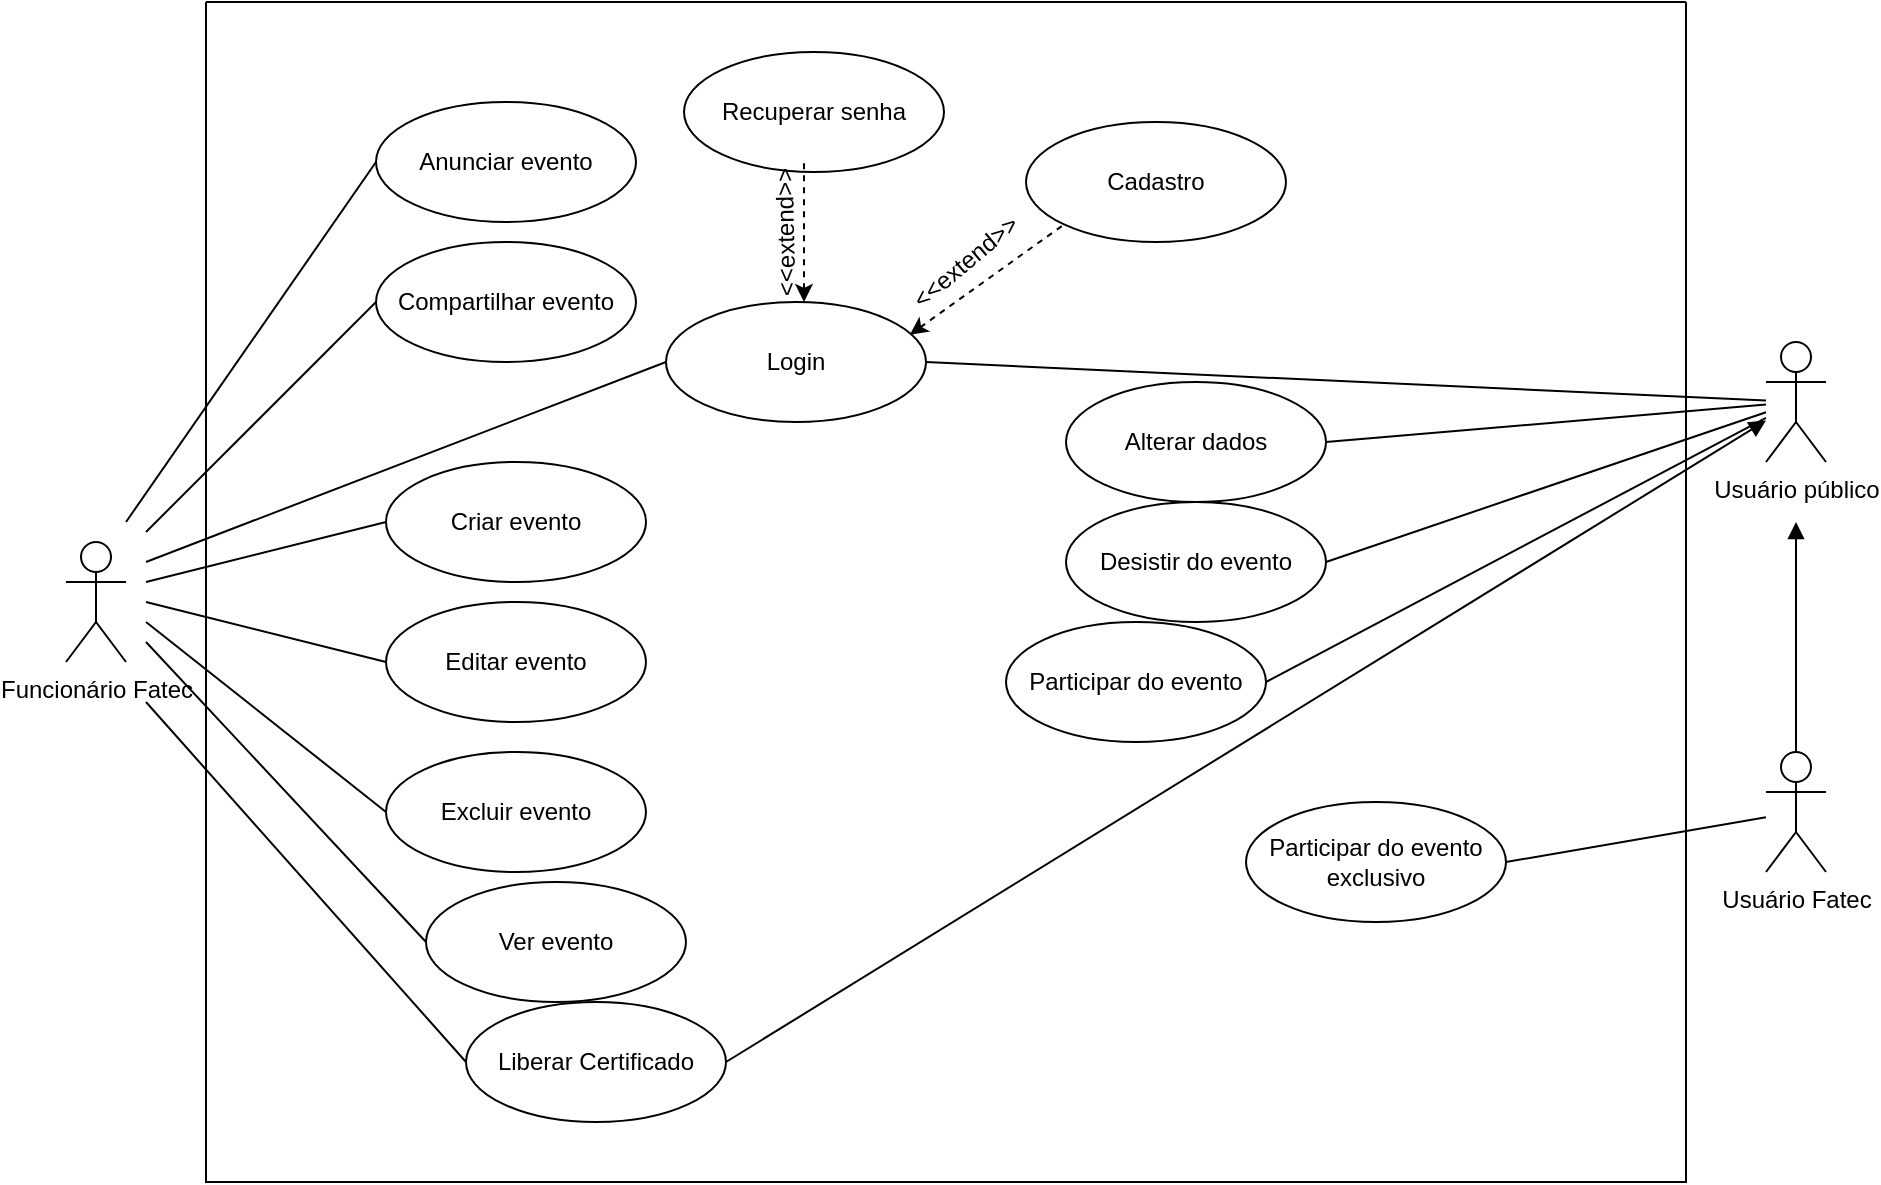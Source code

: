 <mxfile version="20.5.1" type="device"><diagram id="kmAMPLavh_0fOpeIxiOX" name="Página-1"><mxGraphModel dx="1422" dy="1906" grid="1" gridSize="10" guides="1" tooltips="1" connect="1" arrows="1" fold="1" page="1" pageScale="1" pageWidth="827" pageHeight="1169" math="0" shadow="0"><root><mxCell id="0"/><mxCell id="1" parent="0"/><mxCell id="rUA-0qXaWChVwLeQL5aX-8" style="edgeStyle=orthogonalEdgeStyle;rounded=0;orthogonalLoop=1;jettySize=auto;html=1;exitX=0.5;exitY=0;exitDx=0;exitDy=0;exitPerimeter=0;endArrow=block;endFill=1;" edge="1" parent="1" source="j4T9SLyl38LFYQQRWxao-4"><mxGeometry relative="1" as="geometry"><mxPoint x="905" y="220" as="targetPoint"/></mxGeometry></mxCell><mxCell id="j4T9SLyl38LFYQQRWxao-4" value="Usuário Fatec" style="shape=umlActor;verticalLabelPosition=bottom;verticalAlign=top;html=1;outlineConnect=0;" parent="1" vertex="1"><mxGeometry x="890" y="335" width="30" height="60" as="geometry"/></mxCell><mxCell id="j4T9SLyl38LFYQQRWxao-5" value="Funcionário Fatec" style="shape=umlActor;verticalLabelPosition=bottom;verticalAlign=top;html=1;outlineConnect=0;" parent="1" vertex="1"><mxGeometry x="40" y="230" width="30" height="60" as="geometry"/></mxCell><mxCell id="j4T9SLyl38LFYQQRWxao-6" value="Login" style="ellipse;whiteSpace=wrap;html=1;" parent="1" vertex="1"><mxGeometry x="340" y="110" width="130" height="60" as="geometry"/></mxCell><mxCell id="j4T9SLyl38LFYQQRWxao-8" value="Cadastro" style="ellipse;whiteSpace=wrap;html=1;" parent="1" vertex="1"><mxGeometry x="520" y="20" width="130" height="60" as="geometry"/></mxCell><mxCell id="j4T9SLyl38LFYQQRWxao-9" value="Recuperar senha" style="ellipse;whiteSpace=wrap;html=1;" parent="1" vertex="1"><mxGeometry x="349" y="-15" width="130" height="60" as="geometry"/></mxCell><mxCell id="j4T9SLyl38LFYQQRWxao-12" value="&amp;lt;&amp;lt;extend&amp;gt;&amp;gt;" style="text;html=1;strokeColor=none;fillColor=none;align=center;verticalAlign=middle;whiteSpace=wrap;rounded=0;rotation=-40;" parent="1" vertex="1"><mxGeometry x="460" y="75" width="60" height="30" as="geometry"/></mxCell><mxCell id="j4T9SLyl38LFYQQRWxao-13" value="" style="endArrow=none;html=1;rounded=0;dashed=1;startArrow=classic;startFill=1;" parent="1" edge="1"><mxGeometry width="50" height="50" relative="1" as="geometry"><mxPoint x="409" y="110" as="sourcePoint"/><mxPoint x="409" y="40" as="targetPoint"/><Array as="points"><mxPoint x="409" y="80"/></Array></mxGeometry></mxCell><mxCell id="j4T9SLyl38LFYQQRWxao-14" value="&amp;lt;&amp;lt;extend&amp;gt;&amp;gt;" style="text;html=1;strokeColor=none;fillColor=none;align=center;verticalAlign=middle;whiteSpace=wrap;rounded=0;rotation=-91;" parent="1" vertex="1"><mxGeometry x="370" y="60" width="60" height="30" as="geometry"/></mxCell><mxCell id="j4T9SLyl38LFYQQRWxao-15" value="Criar evento" style="ellipse;whiteSpace=wrap;html=1;" parent="1" vertex="1"><mxGeometry x="200" y="190" width="130" height="60" as="geometry"/></mxCell><mxCell id="j4T9SLyl38LFYQQRWxao-16" value="Editar evento" style="ellipse;whiteSpace=wrap;html=1;" parent="1" vertex="1"><mxGeometry x="200" y="260" width="130" height="60" as="geometry"/></mxCell><mxCell id="j4T9SLyl38LFYQQRWxao-17" value="Excluir evento" style="ellipse;whiteSpace=wrap;html=1;" parent="1" vertex="1"><mxGeometry x="200" y="335" width="130" height="60" as="geometry"/></mxCell><mxCell id="j4T9SLyl38LFYQQRWxao-19" value="Compartilhar evento" style="ellipse;whiteSpace=wrap;html=1;" parent="1" vertex="1"><mxGeometry x="195" y="80" width="130" height="60" as="geometry"/></mxCell><mxCell id="j4T9SLyl38LFYQQRWxao-21" value="" style="endArrow=none;html=1;rounded=0;exitX=0;exitY=0.5;exitDx=0;exitDy=0;" parent="1" source="j4T9SLyl38LFYQQRWxao-15" edge="1"><mxGeometry width="50" height="50" relative="1" as="geometry"><mxPoint x="90" y="305" as="sourcePoint"/><mxPoint x="80" y="250" as="targetPoint"/></mxGeometry></mxCell><mxCell id="j4T9SLyl38LFYQQRWxao-23" value="" style="endArrow=none;html=1;rounded=0;entryX=0;entryY=0.5;entryDx=0;entryDy=0;" parent="1" target="j4T9SLyl38LFYQQRWxao-6" edge="1"><mxGeometry width="50" height="50" relative="1" as="geometry"><mxPoint x="80" y="240" as="sourcePoint"/><mxPoint x="200" y="140" as="targetPoint"/></mxGeometry></mxCell><mxCell id="j4T9SLyl38LFYQQRWxao-24" value="" style="endArrow=none;html=1;rounded=0;exitX=0;exitY=0.5;exitDx=0;exitDy=0;" parent="1" source="j4T9SLyl38LFYQQRWxao-16" edge="1"><mxGeometry width="50" height="50" relative="1" as="geometry"><mxPoint x="200" y="220" as="sourcePoint"/><mxPoint x="80" y="260" as="targetPoint"/></mxGeometry></mxCell><mxCell id="j4T9SLyl38LFYQQRWxao-25" value="" style="endArrow=none;html=1;rounded=0;exitX=0;exitY=0.5;exitDx=0;exitDy=0;" parent="1" source="j4T9SLyl38LFYQQRWxao-17" edge="1"><mxGeometry width="50" height="50" relative="1" as="geometry"><mxPoint x="200" y="290" as="sourcePoint"/><mxPoint x="80" y="270" as="targetPoint"/></mxGeometry></mxCell><mxCell id="j4T9SLyl38LFYQQRWxao-27" value="" style="endArrow=none;html=1;rounded=0;exitX=0;exitY=0.5;exitDx=0;exitDy=0;" parent="1" source="j4T9SLyl38LFYQQRWxao-18" edge="1"><mxGeometry width="50" height="50" relative="1" as="geometry"><mxPoint x="200" y="360" as="sourcePoint"/><mxPoint x="80" y="280" as="targetPoint"/></mxGeometry></mxCell><mxCell id="j4T9SLyl38LFYQQRWxao-29" value="" style="endArrow=none;html=1;rounded=0;entryX=0;entryY=0.5;entryDx=0;entryDy=0;" parent="1" target="j4T9SLyl38LFYQQRWxao-19" edge="1"><mxGeometry width="50" height="50" relative="1" as="geometry"><mxPoint x="80" y="225" as="sourcePoint"/><mxPoint x="200" y="125" as="targetPoint"/></mxGeometry></mxCell><mxCell id="j4T9SLyl38LFYQQRWxao-30" value="" style="endArrow=none;html=1;rounded=0;dashed=1;entryX=0;entryY=1;entryDx=0;entryDy=0;startArrow=classic;startFill=1;exitX=0.938;exitY=0.273;exitDx=0;exitDy=0;exitPerimeter=0;" parent="1" source="j4T9SLyl38LFYQQRWxao-6" target="j4T9SLyl38LFYQQRWxao-8" edge="1"><mxGeometry width="50" height="50" relative="1" as="geometry"><mxPoint x="470" y="140" as="sourcePoint"/><mxPoint x="435.17" y="75.0" as="targetPoint"/></mxGeometry></mxCell><mxCell id="j4T9SLyl38LFYQQRWxao-33" value="" style="endArrow=none;html=1;rounded=0;exitX=1;exitY=0.5;exitDx=0;exitDy=0;" parent="1" source="j4T9SLyl38LFYQQRWxao-6" edge="1" target="rUA-0qXaWChVwLeQL5aX-1"><mxGeometry width="50" height="50" relative="1" as="geometry"><mxPoint x="690" y="150" as="sourcePoint"/><mxPoint x="880" y="340" as="targetPoint"/><Array as="points"/></mxGeometry></mxCell><mxCell id="j4T9SLyl38LFYQQRWxao-35" value="" style="endArrow=none;html=1;rounded=0;exitX=1;exitY=0.5;exitDx=0;exitDy=0;" parent="1" source="j4T9SLyl38LFYQQRWxao-34" target="rUA-0qXaWChVwLeQL5aX-1" edge="1"><mxGeometry width="50" height="50" relative="1" as="geometry"><mxPoint x="810" y="250" as="sourcePoint"/><mxPoint x="860" y="200" as="targetPoint"/></mxGeometry></mxCell><mxCell id="j4T9SLyl38LFYQQRWxao-40" value="" style="endArrow=none;html=1;rounded=0;exitX=1;exitY=0.5;exitDx=0;exitDy=0;" parent="1" source="j4T9SLyl38LFYQQRWxao-36" target="rUA-0qXaWChVwLeQL5aX-1" edge="1"><mxGeometry width="50" height="50" relative="1" as="geometry"><mxPoint x="810" y="312.86" as="sourcePoint"/><mxPoint x="900" y="330.003" as="targetPoint"/></mxGeometry></mxCell><mxCell id="j4T9SLyl38LFYQQRWxao-41" value="" style="endArrow=none;html=1;rounded=0;exitX=1;exitY=0.5;exitDx=0;exitDy=0;" parent="1" source="j4T9SLyl38LFYQQRWxao-37" edge="1" target="rUA-0qXaWChVwLeQL5aX-1"><mxGeometry width="50" height="50" relative="1" as="geometry"><mxPoint x="810" y="385.31" as="sourcePoint"/><mxPoint x="890" y="420" as="targetPoint"/></mxGeometry></mxCell><mxCell id="j4T9SLyl38LFYQQRWxao-42" value="" style="endArrow=none;html=1;rounded=0;exitX=0;exitY=0.5;exitDx=0;exitDy=0;" parent="1" source="j4T9SLyl38LFYQQRWxao-38" edge="1"><mxGeometry width="50" height="50" relative="1" as="geometry"><mxPoint x="425" y="490" as="sourcePoint"/><mxPoint x="80" y="310" as="targetPoint"/></mxGeometry></mxCell><mxCell id="j4T9SLyl38LFYQQRWxao-43" value="" style="endArrow=block;html=1;rounded=0;exitX=1;exitY=0.5;exitDx=0;exitDy=0;endFill=1;" parent="1" source="j4T9SLyl38LFYQQRWxao-38" edge="1" target="rUA-0qXaWChVwLeQL5aX-1"><mxGeometry width="50" height="50" relative="1" as="geometry"><mxPoint x="330.0" y="480" as="sourcePoint"/><mxPoint x="890" y="370" as="targetPoint"/></mxGeometry></mxCell><mxCell id="j4T9SLyl38LFYQQRWxao-44" value="Anunciar evento" style="ellipse;whiteSpace=wrap;html=1;" parent="1" vertex="1"><mxGeometry x="195" y="10" width="130" height="60" as="geometry"/></mxCell><mxCell id="j4T9SLyl38LFYQQRWxao-45" value="" style="endArrow=none;html=1;rounded=0;entryX=0;entryY=0.5;entryDx=0;entryDy=0;" parent="1" target="j4T9SLyl38LFYQQRWxao-44" edge="1"><mxGeometry width="50" height="50" relative="1" as="geometry"><mxPoint x="70" y="220" as="sourcePoint"/><mxPoint x="185" y="105" as="targetPoint"/></mxGeometry></mxCell><mxCell id="j4T9SLyl38LFYQQRWxao-49" value="" style="swimlane;startSize=0;" parent="1" vertex="1"><mxGeometry x="110" y="-40" width="740" height="590" as="geometry"/></mxCell><mxCell id="j4T9SLyl38LFYQQRWxao-18" value="Ver evento" style="ellipse;whiteSpace=wrap;html=1;" parent="j4T9SLyl38LFYQQRWxao-49" vertex="1"><mxGeometry x="110" y="440" width="130" height="60" as="geometry"/></mxCell><mxCell id="j4T9SLyl38LFYQQRWxao-38" value="Liberar Certificado" style="ellipse;whiteSpace=wrap;html=1;" parent="j4T9SLyl38LFYQQRWxao-49" vertex="1"><mxGeometry x="130" y="500" width="130" height="60" as="geometry"/></mxCell><mxCell id="j4T9SLyl38LFYQQRWxao-36" value="Desistir do evento" style="ellipse;whiteSpace=wrap;html=1;" parent="j4T9SLyl38LFYQQRWxao-49" vertex="1"><mxGeometry x="430" y="250" width="130" height="60" as="geometry"/></mxCell><mxCell id="j4T9SLyl38LFYQQRWxao-37" value="Participar do evento" style="ellipse;whiteSpace=wrap;html=1;" parent="j4T9SLyl38LFYQQRWxao-49" vertex="1"><mxGeometry x="400" y="310" width="130" height="60" as="geometry"/></mxCell><mxCell id="j4T9SLyl38LFYQQRWxao-34" value="Alterar dados" style="ellipse;whiteSpace=wrap;html=1;" parent="j4T9SLyl38LFYQQRWxao-49" vertex="1"><mxGeometry x="430" y="190" width="130" height="60" as="geometry"/></mxCell><mxCell id="rUA-0qXaWChVwLeQL5aX-2" value="Participar do evento exclusivo" style="ellipse;whiteSpace=wrap;html=1;" vertex="1" parent="j4T9SLyl38LFYQQRWxao-49"><mxGeometry x="520" y="400" width="130" height="60" as="geometry"/></mxCell><mxCell id="rUA-0qXaWChVwLeQL5aX-1" value="Usuário público" style="shape=umlActor;verticalLabelPosition=bottom;verticalAlign=top;html=1;outlineConnect=0;" vertex="1" parent="1"><mxGeometry x="890" y="130" width="30" height="60" as="geometry"/></mxCell><mxCell id="rUA-0qXaWChVwLeQL5aX-9" style="rounded=0;orthogonalLoop=1;jettySize=auto;html=1;exitX=1;exitY=0.5;exitDx=0;exitDy=0;endArrow=none;endFill=0;" edge="1" parent="1" source="rUA-0qXaWChVwLeQL5aX-2" target="j4T9SLyl38LFYQQRWxao-4"><mxGeometry relative="1" as="geometry"/></mxCell></root></mxGraphModel></diagram></mxfile>